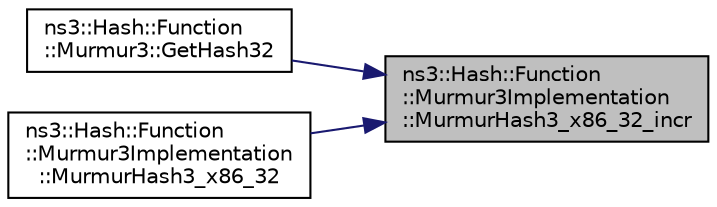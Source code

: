 digraph "ns3::Hash::Function::Murmur3Implementation::MurmurHash3_x86_32_incr"
{
 // LATEX_PDF_SIZE
  edge [fontname="Helvetica",fontsize="10",labelfontname="Helvetica",labelfontsize="10"];
  node [fontname="Helvetica",fontsize="10",shape=record];
  rankdir="RL";
  Node1 [label="ns3::Hash::Function\l::Murmur3Implementation\l::MurmurHash3_x86_32_incr",height=0.2,width=0.4,color="black", fillcolor="grey75", style="filled", fontcolor="black",tooltip="Initial and incremental hash."];
  Node1 -> Node2 [dir="back",color="midnightblue",fontsize="10",style="solid",fontname="Helvetica"];
  Node2 [label="ns3::Hash::Function\l::Murmur3::GetHash32",height=0.2,width=0.4,color="black", fillcolor="white", style="filled",URL="$classns3_1_1_hash_1_1_function_1_1_murmur3.html#ab5fd747ea33fa777cd89794f81747155",tooltip="Compute 32-bit hash of a byte buffer."];
  Node1 -> Node3 [dir="back",color="midnightblue",fontsize="10",style="solid",fontname="Helvetica"];
  Node3 [label="ns3::Hash::Function\l::Murmur3Implementation\l::MurmurHash3_x86_32",height=0.2,width=0.4,color="black", fillcolor="white", style="filled",URL="$group__hash__murmur3.html#ga72afae3d03543292a7fbf2962657c64e",tooltip="Initial and incremental hash."];
}
